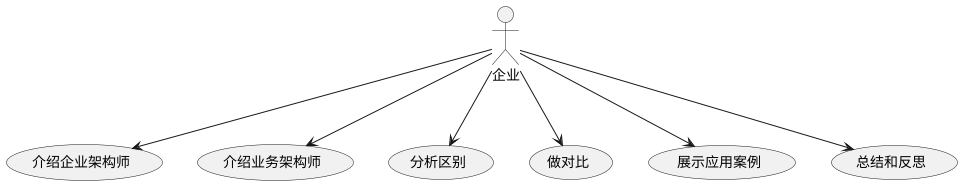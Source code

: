 @startuml
actor "企业" as Author

Author --> (介绍企业架构师)
Author --> (介绍业务架构师)
Author --> (分析区别)
Author --> (做对比)
Author --> (展示应用案例)
Author --> (总结和反思)

@enduml
@startuml
class 企业架构师 {
  +职责
  +技能要求
  +工作领域
}

class 业务架构师 {
  +职责
  +技能要求
  +工作领域
}

企业架构师 --|> 业务架构师 : 对比
企业架构师 -- 业务架构师 : 区别

@enduml
